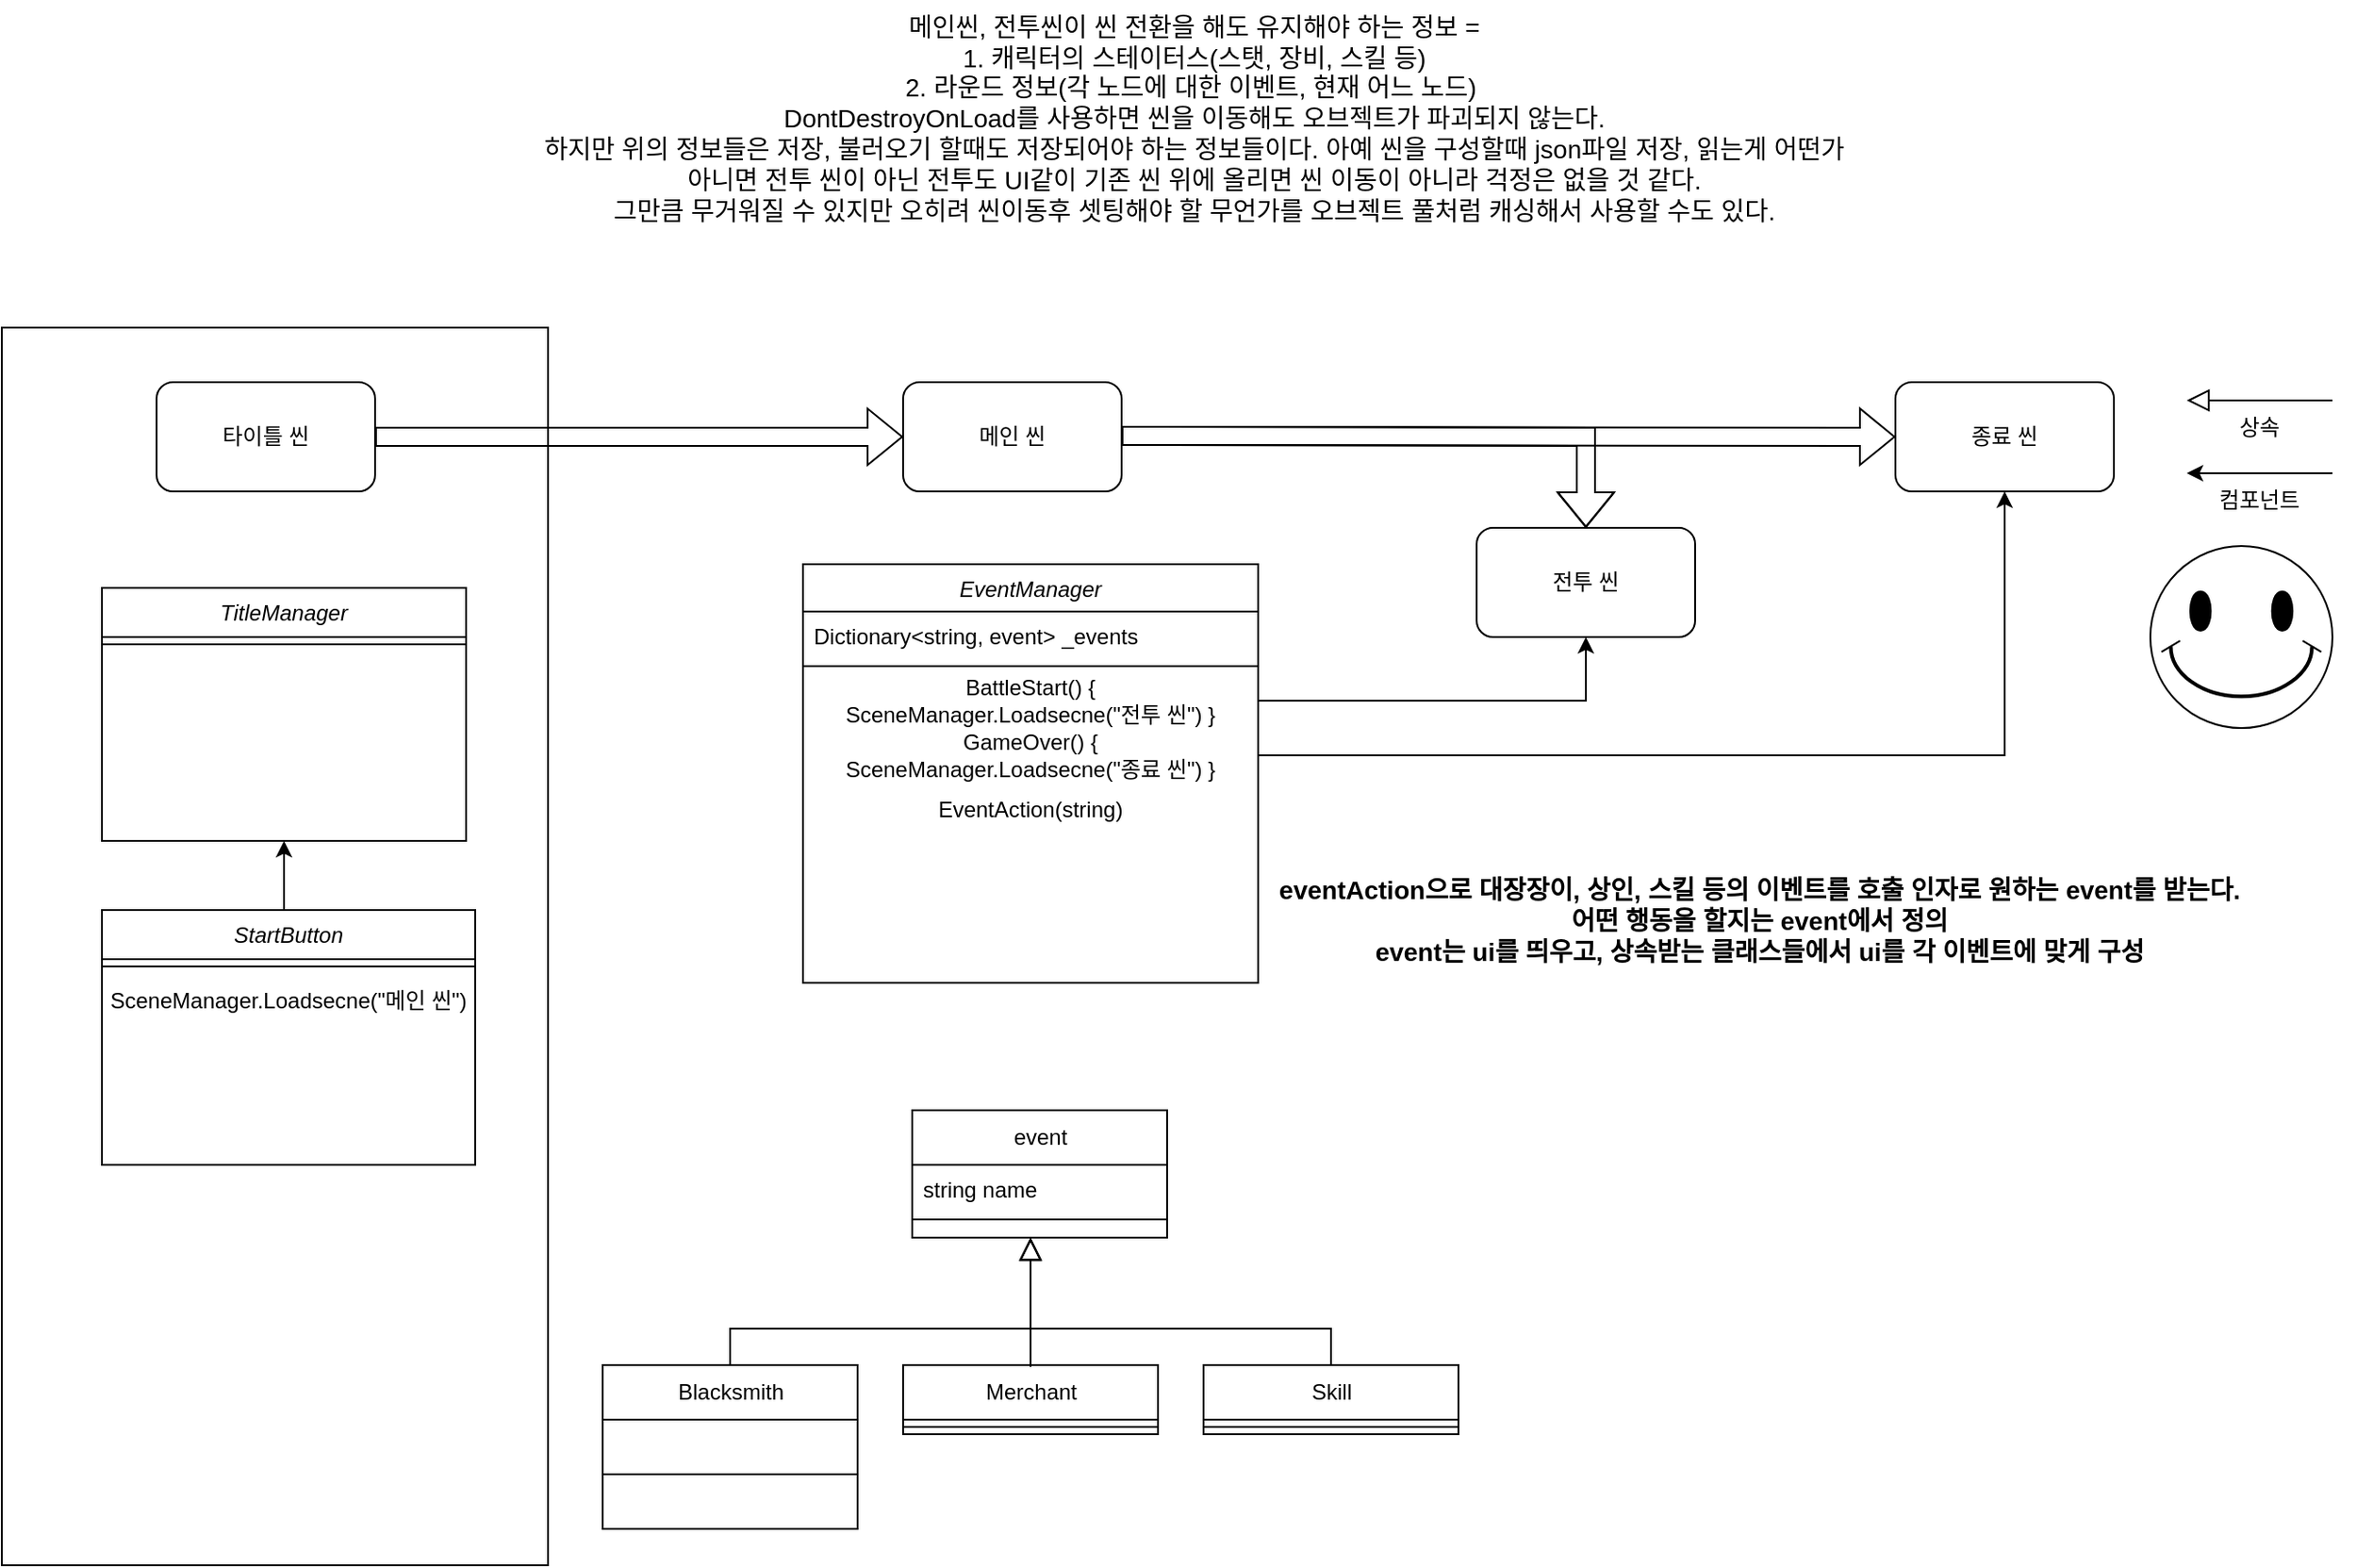<mxfile version="21.2.2" type="github">
  <diagram id="C5RBs43oDa-KdzZeNtuy" name="Page-1">
    <mxGraphModel dx="2618" dy="2212" grid="1" gridSize="10" guides="1" tooltips="1" connect="1" arrows="1" fold="1" page="1" pageScale="1" pageWidth="827" pageHeight="1169" math="0" shadow="0">
      <root>
        <mxCell id="WIyWlLk6GJQsqaUBKTNV-0" />
        <mxCell id="WIyWlLk6GJQsqaUBKTNV-1" parent="WIyWlLk6GJQsqaUBKTNV-0" />
        <mxCell id="Y8M9MO8NN97qPmSPEtLH-23" value="" style="rounded=0;whiteSpace=wrap;html=1;fontFamily=Helvetica;fontSize=12;fontColor=default;fillColor=none;gradientColor=none;" parent="WIyWlLk6GJQsqaUBKTNV-1" vertex="1">
          <mxGeometry x="-800" y="-960" width="300" height="680" as="geometry" />
        </mxCell>
        <mxCell id="zkfFHV4jXpPFQw0GAbJ--0" value="EventManager" style="swimlane;fontStyle=2;align=center;verticalAlign=top;childLayout=stackLayout;horizontal=1;startSize=26;horizontalStack=0;resizeParent=1;resizeLast=0;collapsible=1;marginBottom=0;rounded=0;shadow=0;strokeWidth=1;" parent="WIyWlLk6GJQsqaUBKTNV-1" vertex="1">
          <mxGeometry x="-360" y="-830" width="250" height="230" as="geometry">
            <mxRectangle x="230" y="140" width="160" height="26" as="alternateBounds" />
          </mxGeometry>
        </mxCell>
        <mxCell id="zkfFHV4jXpPFQw0GAbJ--7" value="Dictionary&lt;string, event&gt; _events" style="text;align=left;verticalAlign=top;spacingLeft=4;spacingRight=4;overflow=hidden;rotatable=0;points=[[0,0.5],[1,0.5]];portConstraint=eastwest;" parent="zkfFHV4jXpPFQw0GAbJ--0" vertex="1">
          <mxGeometry y="26" width="250" height="26" as="geometry" />
        </mxCell>
        <mxCell id="zkfFHV4jXpPFQw0GAbJ--4" value="" style="line;html=1;strokeWidth=1;align=left;verticalAlign=middle;spacingTop=-1;spacingLeft=3;spacingRight=3;rotatable=0;labelPosition=right;points=[];portConstraint=eastwest;" parent="zkfFHV4jXpPFQw0GAbJ--0" vertex="1">
          <mxGeometry y="52" width="250" height="8" as="geometry" />
        </mxCell>
        <mxCell id="Y8M9MO8NN97qPmSPEtLH-46" value="BattleStart() {&lt;br&gt;SceneManager.Loadsecne(&quot;전투 씬&quot;) }" style="text;html=1;strokeColor=none;fillColor=none;align=center;verticalAlign=middle;whiteSpace=wrap;rounded=0;" parent="zkfFHV4jXpPFQw0GAbJ--0" vertex="1">
          <mxGeometry y="60" width="250" height="30" as="geometry" />
        </mxCell>
        <mxCell id="Y8M9MO8NN97qPmSPEtLH-48" value="GameOver() {&lt;br&gt;SceneManager.Loadsecne(&quot;종료 씬&quot;) }" style="text;html=1;strokeColor=none;fillColor=none;align=center;verticalAlign=middle;whiteSpace=wrap;rounded=0;" parent="zkfFHV4jXpPFQw0GAbJ--0" vertex="1">
          <mxGeometry y="90" width="250" height="30" as="geometry" />
        </mxCell>
        <mxCell id="Y8M9MO8NN97qPmSPEtLH-54" value="EventAction(string)" style="text;html=1;strokeColor=none;fillColor=none;align=center;verticalAlign=middle;whiteSpace=wrap;rounded=0;" parent="zkfFHV4jXpPFQw0GAbJ--0" vertex="1">
          <mxGeometry y="120" width="250" height="30" as="geometry" />
        </mxCell>
        <mxCell id="Y8M9MO8NN97qPmSPEtLH-1" value="" style="rounded=1;whiteSpace=wrap;html=1;" parent="WIyWlLk6GJQsqaUBKTNV-1" vertex="1">
          <mxGeometry x="-715" y="-930" width="120" height="60" as="geometry" />
        </mxCell>
        <mxCell id="Y8M9MO8NN97qPmSPEtLH-2" value="타이틀 씬" style="text;html=1;strokeColor=none;fillColor=none;align=center;verticalAlign=middle;whiteSpace=wrap;rounded=0;" parent="WIyWlLk6GJQsqaUBKTNV-1" vertex="1">
          <mxGeometry x="-715" y="-930" width="120" height="60" as="geometry" />
        </mxCell>
        <mxCell id="Y8M9MO8NN97qPmSPEtLH-5" value="" style="rounded=1;whiteSpace=wrap;html=1;" parent="WIyWlLk6GJQsqaUBKTNV-1" vertex="1">
          <mxGeometry x="-305" y="-930" width="120" height="60" as="geometry" />
        </mxCell>
        <mxCell id="Y8M9MO8NN97qPmSPEtLH-6" value="메인 씬" style="text;html=1;strokeColor=none;fillColor=none;align=center;verticalAlign=middle;whiteSpace=wrap;rounded=0;" parent="WIyWlLk6GJQsqaUBKTNV-1" vertex="1">
          <mxGeometry x="-305" y="-930" width="120" height="60" as="geometry" />
        </mxCell>
        <mxCell id="Y8M9MO8NN97qPmSPEtLH-7" value="" style="rounded=1;whiteSpace=wrap;html=1;" parent="WIyWlLk6GJQsqaUBKTNV-1" vertex="1">
          <mxGeometry x="240" y="-930" width="120" height="60" as="geometry" />
        </mxCell>
        <mxCell id="Y8M9MO8NN97qPmSPEtLH-8" value="종료 씬" style="text;html=1;strokeColor=none;fillColor=none;align=center;verticalAlign=middle;whiteSpace=wrap;rounded=0;" parent="WIyWlLk6GJQsqaUBKTNV-1" vertex="1">
          <mxGeometry x="240" y="-930" width="120" height="60" as="geometry" />
        </mxCell>
        <mxCell id="Y8M9MO8NN97qPmSPEtLH-9" value="" style="rounded=1;whiteSpace=wrap;html=1;" parent="WIyWlLk6GJQsqaUBKTNV-1" vertex="1">
          <mxGeometry x="10" y="-850" width="120" height="60" as="geometry" />
        </mxCell>
        <mxCell id="Y8M9MO8NN97qPmSPEtLH-10" value="전투 씬" style="text;html=1;strokeColor=none;fillColor=none;align=center;verticalAlign=middle;whiteSpace=wrap;rounded=0;" parent="WIyWlLk6GJQsqaUBKTNV-1" vertex="1">
          <mxGeometry x="10" y="-850" width="120" height="60" as="geometry" />
        </mxCell>
        <mxCell id="Y8M9MO8NN97qPmSPEtLH-14" value="TitleManager" style="swimlane;fontStyle=2;align=center;verticalAlign=top;childLayout=stackLayout;horizontal=1;startSize=27;horizontalStack=0;resizeParent=1;resizeLast=0;collapsible=1;marginBottom=0;rounded=0;shadow=0;strokeWidth=1;" parent="WIyWlLk6GJQsqaUBKTNV-1" vertex="1">
          <mxGeometry x="-745" y="-817" width="200" height="139" as="geometry">
            <mxRectangle x="230" y="140" width="160" height="26" as="alternateBounds" />
          </mxGeometry>
        </mxCell>
        <mxCell id="Y8M9MO8NN97qPmSPEtLH-18" value="" style="line;html=1;strokeWidth=1;align=left;verticalAlign=middle;spacingTop=-1;spacingLeft=3;spacingRight=3;rotatable=0;labelPosition=right;points=[];portConstraint=eastwest;" parent="Y8M9MO8NN97qPmSPEtLH-14" vertex="1">
          <mxGeometry y="27" width="200" height="8" as="geometry" />
        </mxCell>
        <mxCell id="Y8M9MO8NN97qPmSPEtLH-31" style="edgeStyle=orthogonalEdgeStyle;rounded=0;orthogonalLoop=1;jettySize=auto;html=1;exitX=0.5;exitY=0;exitDx=0;exitDy=0;entryX=0.5;entryY=1;entryDx=0;entryDy=0;fontFamily=Helvetica;fontSize=12;fontColor=default;" parent="WIyWlLk6GJQsqaUBKTNV-1" source="Y8M9MO8NN97qPmSPEtLH-28" target="Y8M9MO8NN97qPmSPEtLH-14" edge="1">
          <mxGeometry relative="1" as="geometry" />
        </mxCell>
        <mxCell id="Y8M9MO8NN97qPmSPEtLH-28" value="StartButton" style="swimlane;fontStyle=2;align=center;verticalAlign=top;childLayout=stackLayout;horizontal=1;startSize=27;horizontalStack=0;resizeParent=1;resizeLast=0;collapsible=1;marginBottom=0;rounded=0;shadow=0;strokeWidth=1;" parent="WIyWlLk6GJQsqaUBKTNV-1" vertex="1">
          <mxGeometry x="-745" y="-640" width="205" height="140" as="geometry">
            <mxRectangle x="230" y="140" width="160" height="26" as="alternateBounds" />
          </mxGeometry>
        </mxCell>
        <mxCell id="Y8M9MO8NN97qPmSPEtLH-29" value="" style="line;html=1;strokeWidth=1;align=left;verticalAlign=middle;spacingTop=-1;spacingLeft=3;spacingRight=3;rotatable=0;labelPosition=right;points=[];portConstraint=eastwest;" parent="Y8M9MO8NN97qPmSPEtLH-28" vertex="1">
          <mxGeometry y="27" width="205" height="8" as="geometry" />
        </mxCell>
        <mxCell id="Y8M9MO8NN97qPmSPEtLH-30" value="SceneManager.Loadsecne(&quot;메인 씬&quot;)" style="text;html=1;strokeColor=none;fillColor=none;align=center;verticalAlign=middle;whiteSpace=wrap;rounded=0;" parent="Y8M9MO8NN97qPmSPEtLH-28" vertex="1">
          <mxGeometry y="35" width="205" height="30" as="geometry" />
        </mxCell>
        <mxCell id="Y8M9MO8NN97qPmSPEtLH-32" style="edgeStyle=orthogonalEdgeStyle;rounded=0;orthogonalLoop=1;jettySize=auto;html=1;" parent="WIyWlLk6GJQsqaUBKTNV-1" edge="1">
          <mxGeometry relative="1" as="geometry">
            <mxPoint x="480" y="-880" as="sourcePoint" />
            <mxPoint x="400" y="-880" as="targetPoint" />
          </mxGeometry>
        </mxCell>
        <mxCell id="Y8M9MO8NN97qPmSPEtLH-33" value="" style="endArrow=block;endSize=10;endFill=0;shadow=0;strokeWidth=1;rounded=0;edgeStyle=elbowEdgeStyle;elbow=vertical;" parent="WIyWlLk6GJQsqaUBKTNV-1" edge="1">
          <mxGeometry width="160" relative="1" as="geometry">
            <mxPoint x="480" y="-920" as="sourcePoint" />
            <mxPoint x="400" y="-920" as="targetPoint" />
          </mxGeometry>
        </mxCell>
        <mxCell id="Y8M9MO8NN97qPmSPEtLH-34" value="컴포넌트" style="text;html=1;strokeColor=none;fillColor=none;align=center;verticalAlign=middle;whiteSpace=wrap;rounded=0;fontSize=12;fontFamily=Helvetica;fontColor=default;" parent="WIyWlLk6GJQsqaUBKTNV-1" vertex="1">
          <mxGeometry x="400" y="-880" width="80" height="30" as="geometry" />
        </mxCell>
        <mxCell id="Y8M9MO8NN97qPmSPEtLH-35" value="상속" style="text;html=1;strokeColor=none;fillColor=none;align=center;verticalAlign=middle;whiteSpace=wrap;rounded=0;fontSize=12;fontFamily=Helvetica;fontColor=default;" parent="WIyWlLk6GJQsqaUBKTNV-1" vertex="1">
          <mxGeometry x="400" y="-920" width="80" height="30" as="geometry" />
        </mxCell>
        <mxCell id="Y8M9MO8NN97qPmSPEtLH-37" value="" style="shape=flexArrow;endArrow=classic;html=1;rounded=0;fontFamily=Helvetica;fontSize=12;fontColor=default;" parent="WIyWlLk6GJQsqaUBKTNV-1" target="Y8M9MO8NN97qPmSPEtLH-6" edge="1">
          <mxGeometry width="50" height="50" relative="1" as="geometry">
            <mxPoint x="-595" y="-900" as="sourcePoint" />
            <mxPoint x="-545" y="-950" as="targetPoint" />
            <Array as="points" />
          </mxGeometry>
        </mxCell>
        <mxCell id="Y8M9MO8NN97qPmSPEtLH-38" value="" style="shape=flexArrow;endArrow=classic;html=1;rounded=0;fontFamily=Helvetica;fontSize=12;fontColor=default;entryX=0;entryY=0.5;entryDx=0;entryDy=0;" parent="WIyWlLk6GJQsqaUBKTNV-1" target="Y8M9MO8NN97qPmSPEtLH-8" edge="1">
          <mxGeometry width="50" height="50" relative="1" as="geometry">
            <mxPoint x="-185" y="-900.5" as="sourcePoint" />
            <mxPoint x="105" y="-900.5" as="targetPoint" />
            <Array as="points" />
          </mxGeometry>
        </mxCell>
        <mxCell id="Y8M9MO8NN97qPmSPEtLH-42" value="" style="shape=flexArrow;endArrow=classic;html=1;rounded=0;fontFamily=Helvetica;fontSize=12;fontColor=default;entryX=0.5;entryY=0;entryDx=0;entryDy=0;" parent="WIyWlLk6GJQsqaUBKTNV-1" target="Y8M9MO8NN97qPmSPEtLH-10" edge="1">
          <mxGeometry width="50" height="50" relative="1" as="geometry">
            <mxPoint x="-185" y="-900.5" as="sourcePoint" />
            <mxPoint x="595" y="-900" as="targetPoint" />
            <Array as="points">
              <mxPoint x="70" y="-900" />
            </Array>
          </mxGeometry>
        </mxCell>
        <mxCell id="Y8M9MO8NN97qPmSPEtLH-59" value="event" style="swimlane;fontStyle=0;childLayout=stackLayout;horizontal=1;startSize=30;fillColor=none;horizontalStack=0;resizeParent=1;resizeParentMax=0;resizeLast=0;collapsible=1;marginBottom=0;html=1;rounded=0;fontFamily=Helvetica;fontSize=12;fontColor=default;" parent="WIyWlLk6GJQsqaUBKTNV-1" vertex="1">
          <mxGeometry x="-300" y="-530" width="140" height="70" as="geometry">
            <mxRectangle x="-360" y="-500" width="70" height="30" as="alternateBounds" />
          </mxGeometry>
        </mxCell>
        <mxCell id="Y8M9MO8NN97qPmSPEtLH-60" value="string name" style="text;strokeColor=none;fillColor=none;align=left;verticalAlign=top;spacingLeft=4;spacingRight=4;overflow=hidden;rotatable=0;points=[[0,0.5],[1,0.5]];portConstraint=eastwest;whiteSpace=wrap;html=1;fontSize=12;fontFamily=Helvetica;fontColor=default;" parent="Y8M9MO8NN97qPmSPEtLH-59" vertex="1">
          <mxGeometry y="30" width="140" height="26" as="geometry" />
        </mxCell>
        <mxCell id="EGVbobSlY5kvLiHjOKlU-16" value="" style="line;html=1;strokeWidth=1;align=left;verticalAlign=middle;spacingTop=-1;spacingLeft=3;spacingRight=3;rotatable=0;labelPosition=right;points=[];portConstraint=eastwest;" parent="Y8M9MO8NN97qPmSPEtLH-59" vertex="1">
          <mxGeometry y="56" width="140" height="8" as="geometry" />
        </mxCell>
        <mxCell id="Y8M9MO8NN97qPmSPEtLH-62" value="Item 3" style="text;strokeColor=none;fillColor=none;align=left;verticalAlign=top;spacingLeft=4;spacingRight=4;overflow=hidden;rotatable=0;points=[[0,0.5],[1,0.5]];portConstraint=eastwest;whiteSpace=wrap;html=1;fontSize=12;fontFamily=Helvetica;fontColor=default;" parent="Y8M9MO8NN97qPmSPEtLH-59" vertex="1">
          <mxGeometry y="64" width="140" height="6" as="geometry" />
        </mxCell>
        <mxCell id="Y8M9MO8NN97qPmSPEtLH-63" value="&lt;font style=&quot;font-size: 14px;&quot;&gt;eventAction으로 대장장이, 상인, 스킬 등의 이벤트를 호출 인자로 원하는 event를 받는다.&lt;br&gt;어떤 행동을 할지는 event에서 정의&lt;br&gt;event는 ui를 띄우고, 상속받는 클래스들에서 ui를 각 이벤트에 맞게 구성&lt;/font&gt;" style="text;strokeColor=none;fillColor=none;html=1;fontSize=12;fontStyle=1;verticalAlign=middle;align=center;fontFamily=Helvetica;fontColor=default;" parent="WIyWlLk6GJQsqaUBKTNV-1" vertex="1">
          <mxGeometry x="-90" y="-684" width="510" height="100" as="geometry" />
        </mxCell>
        <mxCell id="EGVbobSlY5kvLiHjOKlU-0" value="&lt;font style=&quot;font-size: 14px;&quot;&gt;메인씬, 전투씬이 씬 전환을 해도 유지해야 하는 정보 = &lt;br&gt;1. 캐릭터의 스테이터스(스탯, 장비, 스킬 등)&lt;br&gt;2. 라운드 정보(각 노드에 대한 이벤트, 현재 어느 노드)&amp;nbsp;&lt;br&gt;DontDestroyOnLoad를 사용하면 씬을 이동해도 오브젝트가 파괴되지 않는다.&lt;br&gt;하지만 위의 정보들은 저장, 불러오기 할때도 저장되어야 하는 정보들이다. 아예 씬을 구성할때 json파일 저장, 읽는게 어떤가&lt;br&gt;아니면 전투 씬이 아닌 전투도 UI같이 기존 씬 위에 올리면 씬 이동이 아니라 걱정은 없을 것 같다.&lt;br&gt;그만큼 무거워질 수 있지만 오히려 씬이동후 셋팅해야 할 무언가를 오브젝트 풀처럼 캐싱해서 사용할 수도 있다.&lt;br&gt;&lt;/font&gt;" style="text;html=1;strokeColor=none;fillColor=none;align=center;verticalAlign=middle;whiteSpace=wrap;rounded=0;" parent="WIyWlLk6GJQsqaUBKTNV-1" vertex="1">
          <mxGeometry x="-510" y="-1140" width="730" height="130" as="geometry" />
        </mxCell>
        <mxCell id="EGVbobSlY5kvLiHjOKlU-17" value="" style="endArrow=block;endSize=10;endFill=0;shadow=0;strokeWidth=1;rounded=0;edgeStyle=elbowEdgeStyle;elbow=vertical;exitX=0.5;exitY=0;exitDx=0;exitDy=0;entryX=0.464;entryY=1.026;entryDx=0;entryDy=0;entryPerimeter=0;" parent="WIyWlLk6GJQsqaUBKTNV-1" source="EGVbobSlY5kvLiHjOKlU-18" target="Y8M9MO8NN97qPmSPEtLH-62" edge="1">
          <mxGeometry width="160" relative="1" as="geometry">
            <mxPoint x="-340" y="-394" as="sourcePoint" />
            <mxPoint x="-260" y="-400" as="targetPoint" />
            <Array as="points">
              <mxPoint x="-290" y="-410" />
            </Array>
          </mxGeometry>
        </mxCell>
        <mxCell id="EGVbobSlY5kvLiHjOKlU-18" value="Blacksmith" style="swimlane;fontStyle=0;childLayout=stackLayout;horizontal=1;startSize=30;fillColor=none;horizontalStack=0;resizeParent=1;resizeParentMax=0;resizeLast=0;collapsible=1;marginBottom=0;html=1;rounded=0;fontFamily=Helvetica;fontSize=12;fontColor=default;" parent="WIyWlLk6GJQsqaUBKTNV-1" vertex="1">
          <mxGeometry x="-470" y="-390" width="140" height="90" as="geometry">
            <mxRectangle x="-360" y="-500" width="70" height="30" as="alternateBounds" />
          </mxGeometry>
        </mxCell>
        <mxCell id="EGVbobSlY5kvLiHjOKlU-20" value="" style="line;html=1;strokeWidth=1;align=left;verticalAlign=middle;spacingTop=-1;spacingLeft=3;spacingRight=3;rotatable=0;labelPosition=right;points=[];portConstraint=eastwest;" parent="EGVbobSlY5kvLiHjOKlU-18" vertex="1">
          <mxGeometry y="30" width="140" height="60" as="geometry" />
        </mxCell>
        <mxCell id="EGVbobSlY5kvLiHjOKlU-23" value="Merchant" style="swimlane;fontStyle=0;childLayout=stackLayout;horizontal=1;startSize=30;fillColor=none;horizontalStack=0;resizeParent=1;resizeParentMax=0;resizeLast=0;collapsible=1;marginBottom=0;html=1;rounded=0;fontFamily=Helvetica;fontSize=12;fontColor=default;" parent="WIyWlLk6GJQsqaUBKTNV-1" vertex="1">
          <mxGeometry x="-305" y="-390" width="140" height="38" as="geometry">
            <mxRectangle x="-360" y="-500" width="70" height="30" as="alternateBounds" />
          </mxGeometry>
        </mxCell>
        <mxCell id="EGVbobSlY5kvLiHjOKlU-25" value="" style="line;html=1;strokeWidth=1;align=left;verticalAlign=middle;spacingTop=-1;spacingLeft=3;spacingRight=3;rotatable=0;labelPosition=right;points=[];portConstraint=eastwest;" parent="EGVbobSlY5kvLiHjOKlU-23" vertex="1">
          <mxGeometry y="30" width="140" height="8" as="geometry" />
        </mxCell>
        <mxCell id="EGVbobSlY5kvLiHjOKlU-34" value="" style="endArrow=block;endSize=10;endFill=0;shadow=0;strokeWidth=1;rounded=0;edgeStyle=elbowEdgeStyle;elbow=vertical;exitX=0.5;exitY=0;exitDx=0;exitDy=0;" parent="WIyWlLk6GJQsqaUBKTNV-1" edge="1">
          <mxGeometry width="160" relative="1" as="geometry">
            <mxPoint x="-235" y="-389" as="sourcePoint" />
            <mxPoint x="-235" y="-460" as="targetPoint" />
            <Array as="points">
              <mxPoint y="-400" />
            </Array>
          </mxGeometry>
        </mxCell>
        <mxCell id="EGVbobSlY5kvLiHjOKlU-35" value="" style="endArrow=block;endSize=10;endFill=0;shadow=0;strokeWidth=1;rounded=0;edgeStyle=elbowEdgeStyle;elbow=vertical;" parent="WIyWlLk6GJQsqaUBKTNV-1" edge="1">
          <mxGeometry width="160" relative="1" as="geometry">
            <mxPoint x="-70" y="-390" as="sourcePoint" />
            <mxPoint x="-235" y="-460" as="targetPoint" />
            <Array as="points">
              <mxPoint x="-290" y="-410" />
            </Array>
          </mxGeometry>
        </mxCell>
        <mxCell id="EGVbobSlY5kvLiHjOKlU-36" value="Skill" style="swimlane;fontStyle=0;childLayout=stackLayout;horizontal=1;startSize=30;fillColor=none;horizontalStack=0;resizeParent=1;resizeParentMax=0;resizeLast=0;collapsible=1;marginBottom=0;html=1;rounded=0;fontFamily=Helvetica;fontSize=12;fontColor=default;" parent="WIyWlLk6GJQsqaUBKTNV-1" vertex="1">
          <mxGeometry x="-140" y="-390" width="140" height="38" as="geometry">
            <mxRectangle x="-360" y="-500" width="70" height="30" as="alternateBounds" />
          </mxGeometry>
        </mxCell>
        <mxCell id="EGVbobSlY5kvLiHjOKlU-38" value="" style="line;html=1;strokeWidth=1;align=left;verticalAlign=middle;spacingTop=-1;spacingLeft=3;spacingRight=3;rotatable=0;labelPosition=right;points=[];portConstraint=eastwest;" parent="EGVbobSlY5kvLiHjOKlU-36" vertex="1">
          <mxGeometry y="30" width="140" height="8" as="geometry" />
        </mxCell>
        <mxCell id="EGVbobSlY5kvLiHjOKlU-40" value="" style="verticalLabelPosition=bottom;verticalAlign=top;html=1;shape=mxgraph.basic.smiley" parent="WIyWlLk6GJQsqaUBKTNV-1" vertex="1">
          <mxGeometry x="380" y="-840" width="100" height="100" as="geometry" />
        </mxCell>
        <mxCell id="EGVbobSlY5kvLiHjOKlU-43" style="edgeStyle=orthogonalEdgeStyle;rounded=0;orthogonalLoop=1;jettySize=auto;html=1;" parent="WIyWlLk6GJQsqaUBKTNV-1" source="Y8M9MO8NN97qPmSPEtLH-46" target="Y8M9MO8NN97qPmSPEtLH-10" edge="1">
          <mxGeometry relative="1" as="geometry" />
        </mxCell>
        <mxCell id="EGVbobSlY5kvLiHjOKlU-44" style="edgeStyle=orthogonalEdgeStyle;rounded=0;orthogonalLoop=1;jettySize=auto;html=1;" parent="WIyWlLk6GJQsqaUBKTNV-1" source="Y8M9MO8NN97qPmSPEtLH-48" target="Y8M9MO8NN97qPmSPEtLH-8" edge="1">
          <mxGeometry relative="1" as="geometry" />
        </mxCell>
      </root>
    </mxGraphModel>
  </diagram>
</mxfile>
